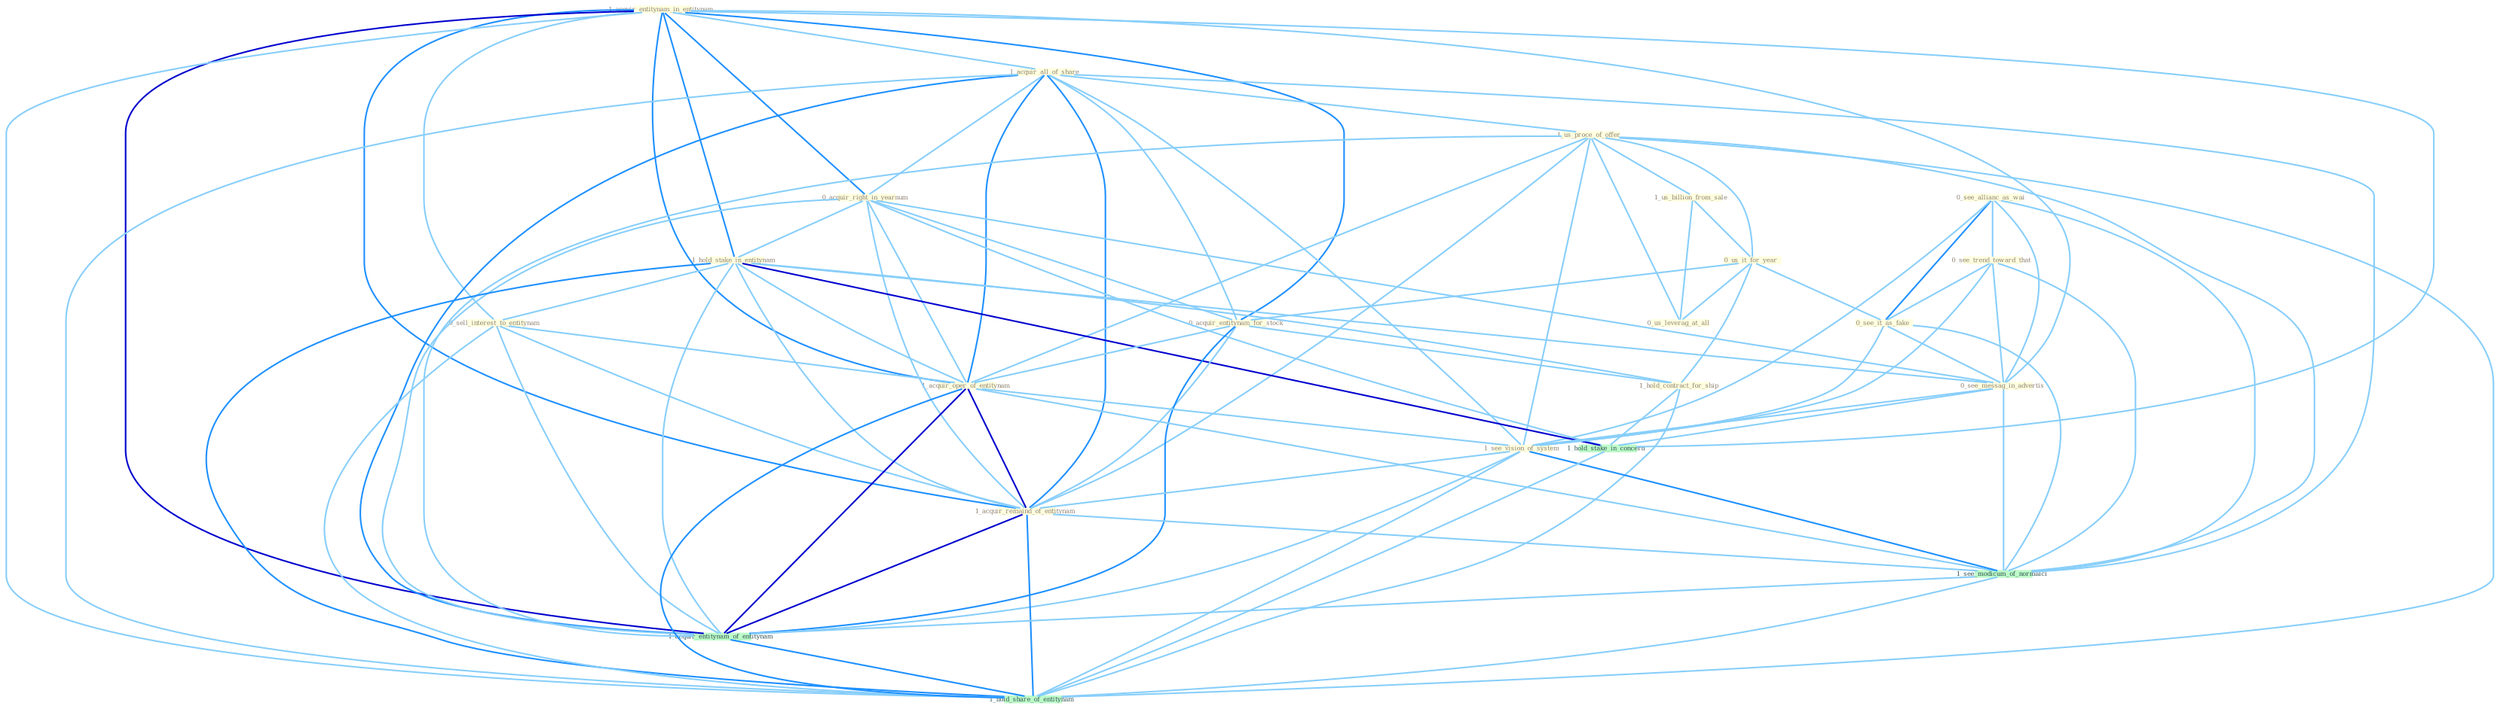 Graph G{ 
    node
    [shape=polygon,style=filled,width=.5,height=.06,color="#BDFCC9",fixedsize=true,fontsize=4,
    fontcolor="#2f4f4f"];
    {node
    [color="#ffffe0", fontcolor="#8b7d6b"] "1_acquir_entitynam_in_entitynam " "1_acquir_all_of_share " "0_see_allianc_as_wai " "1_us_proce_of_offer " "1_us_billion_from_sale " "0_us_it_for_year " "0_acquir_right_in_yearnum " "1_hold_stake_in_entitynam " "0_acquir_entitynam_for_stock " "0_sell_interest_to_entitynam " "1_hold_contract_for_ship " "0_see_trend_toward_that " "0_see_it_as_fake " "1_acquir_oper_of_entitynam " "0_see_messag_in_advertis " "1_see_vision_of_system " "0_us_leverag_at_all " "1_acquir_remaind_of_entitynam "}
{node [color="#fff0f5", fontcolor="#b22222"]}
edge [color="#B0E2FF"];

	"1_acquir_entitynam_in_entitynam " -- "1_acquir_all_of_share " [w="1", color="#87cefa" ];
	"1_acquir_entitynam_in_entitynam " -- "0_acquir_right_in_yearnum " [w="2", color="#1e90ff" , len=0.8];
	"1_acquir_entitynam_in_entitynam " -- "1_hold_stake_in_entitynam " [w="2", color="#1e90ff" , len=0.8];
	"1_acquir_entitynam_in_entitynam " -- "0_acquir_entitynam_for_stock " [w="2", color="#1e90ff" , len=0.8];
	"1_acquir_entitynam_in_entitynam " -- "0_sell_interest_to_entitynam " [w="1", color="#87cefa" ];
	"1_acquir_entitynam_in_entitynam " -- "1_acquir_oper_of_entitynam " [w="2", color="#1e90ff" , len=0.8];
	"1_acquir_entitynam_in_entitynam " -- "0_see_messag_in_advertis " [w="1", color="#87cefa" ];
	"1_acquir_entitynam_in_entitynam " -- "1_acquir_remaind_of_entitynam " [w="2", color="#1e90ff" , len=0.8];
	"1_acquir_entitynam_in_entitynam " -- "1_hold_stake_in_concern " [w="1", color="#87cefa" ];
	"1_acquir_entitynam_in_entitynam " -- "1_acquir_entitynam_of_entitynam " [w="3", color="#0000cd" , len=0.6];
	"1_acquir_entitynam_in_entitynam " -- "1_hold_share_of_entitynam " [w="1", color="#87cefa" ];
	"1_acquir_all_of_share " -- "1_us_proce_of_offer " [w="1", color="#87cefa" ];
	"1_acquir_all_of_share " -- "0_acquir_right_in_yearnum " [w="1", color="#87cefa" ];
	"1_acquir_all_of_share " -- "0_acquir_entitynam_for_stock " [w="1", color="#87cefa" ];
	"1_acquir_all_of_share " -- "1_acquir_oper_of_entitynam " [w="2", color="#1e90ff" , len=0.8];
	"1_acquir_all_of_share " -- "1_see_vision_of_system " [w="1", color="#87cefa" ];
	"1_acquir_all_of_share " -- "1_acquir_remaind_of_entitynam " [w="2", color="#1e90ff" , len=0.8];
	"1_acquir_all_of_share " -- "1_see_modicum_of_normalci " [w="1", color="#87cefa" ];
	"1_acquir_all_of_share " -- "1_acquir_entitynam_of_entitynam " [w="2", color="#1e90ff" , len=0.8];
	"1_acquir_all_of_share " -- "1_hold_share_of_entitynam " [w="1", color="#87cefa" ];
	"0_see_allianc_as_wai " -- "0_see_trend_toward_that " [w="1", color="#87cefa" ];
	"0_see_allianc_as_wai " -- "0_see_it_as_fake " [w="2", color="#1e90ff" , len=0.8];
	"0_see_allianc_as_wai " -- "0_see_messag_in_advertis " [w="1", color="#87cefa" ];
	"0_see_allianc_as_wai " -- "1_see_vision_of_system " [w="1", color="#87cefa" ];
	"0_see_allianc_as_wai " -- "1_see_modicum_of_normalci " [w="1", color="#87cefa" ];
	"1_us_proce_of_offer " -- "1_us_billion_from_sale " [w="1", color="#87cefa" ];
	"1_us_proce_of_offer " -- "0_us_it_for_year " [w="1", color="#87cefa" ];
	"1_us_proce_of_offer " -- "1_acquir_oper_of_entitynam " [w="1", color="#87cefa" ];
	"1_us_proce_of_offer " -- "1_see_vision_of_system " [w="1", color="#87cefa" ];
	"1_us_proce_of_offer " -- "0_us_leverag_at_all " [w="1", color="#87cefa" ];
	"1_us_proce_of_offer " -- "1_acquir_remaind_of_entitynam " [w="1", color="#87cefa" ];
	"1_us_proce_of_offer " -- "1_see_modicum_of_normalci " [w="1", color="#87cefa" ];
	"1_us_proce_of_offer " -- "1_acquir_entitynam_of_entitynam " [w="1", color="#87cefa" ];
	"1_us_proce_of_offer " -- "1_hold_share_of_entitynam " [w="1", color="#87cefa" ];
	"1_us_billion_from_sale " -- "0_us_it_for_year " [w="1", color="#87cefa" ];
	"1_us_billion_from_sale " -- "0_us_leverag_at_all " [w="1", color="#87cefa" ];
	"0_us_it_for_year " -- "0_acquir_entitynam_for_stock " [w="1", color="#87cefa" ];
	"0_us_it_for_year " -- "1_hold_contract_for_ship " [w="1", color="#87cefa" ];
	"0_us_it_for_year " -- "0_see_it_as_fake " [w="1", color="#87cefa" ];
	"0_us_it_for_year " -- "0_us_leverag_at_all " [w="1", color="#87cefa" ];
	"0_acquir_right_in_yearnum " -- "1_hold_stake_in_entitynam " [w="1", color="#87cefa" ];
	"0_acquir_right_in_yearnum " -- "0_acquir_entitynam_for_stock " [w="1", color="#87cefa" ];
	"0_acquir_right_in_yearnum " -- "1_acquir_oper_of_entitynam " [w="1", color="#87cefa" ];
	"0_acquir_right_in_yearnum " -- "0_see_messag_in_advertis " [w="1", color="#87cefa" ];
	"0_acquir_right_in_yearnum " -- "1_acquir_remaind_of_entitynam " [w="1", color="#87cefa" ];
	"0_acquir_right_in_yearnum " -- "1_hold_stake_in_concern " [w="1", color="#87cefa" ];
	"0_acquir_right_in_yearnum " -- "1_acquir_entitynam_of_entitynam " [w="1", color="#87cefa" ];
	"1_hold_stake_in_entitynam " -- "0_sell_interest_to_entitynam " [w="1", color="#87cefa" ];
	"1_hold_stake_in_entitynam " -- "1_hold_contract_for_ship " [w="1", color="#87cefa" ];
	"1_hold_stake_in_entitynam " -- "1_acquir_oper_of_entitynam " [w="1", color="#87cefa" ];
	"1_hold_stake_in_entitynam " -- "0_see_messag_in_advertis " [w="1", color="#87cefa" ];
	"1_hold_stake_in_entitynam " -- "1_acquir_remaind_of_entitynam " [w="1", color="#87cefa" ];
	"1_hold_stake_in_entitynam " -- "1_hold_stake_in_concern " [w="3", color="#0000cd" , len=0.6];
	"1_hold_stake_in_entitynam " -- "1_acquir_entitynam_of_entitynam " [w="1", color="#87cefa" ];
	"1_hold_stake_in_entitynam " -- "1_hold_share_of_entitynam " [w="2", color="#1e90ff" , len=0.8];
	"0_acquir_entitynam_for_stock " -- "1_hold_contract_for_ship " [w="1", color="#87cefa" ];
	"0_acquir_entitynam_for_stock " -- "1_acquir_oper_of_entitynam " [w="1", color="#87cefa" ];
	"0_acquir_entitynam_for_stock " -- "1_acquir_remaind_of_entitynam " [w="1", color="#87cefa" ];
	"0_acquir_entitynam_for_stock " -- "1_acquir_entitynam_of_entitynam " [w="2", color="#1e90ff" , len=0.8];
	"0_sell_interest_to_entitynam " -- "1_acquir_oper_of_entitynam " [w="1", color="#87cefa" ];
	"0_sell_interest_to_entitynam " -- "1_acquir_remaind_of_entitynam " [w="1", color="#87cefa" ];
	"0_sell_interest_to_entitynam " -- "1_acquir_entitynam_of_entitynam " [w="1", color="#87cefa" ];
	"0_sell_interest_to_entitynam " -- "1_hold_share_of_entitynam " [w="1", color="#87cefa" ];
	"1_hold_contract_for_ship " -- "1_hold_stake_in_concern " [w="1", color="#87cefa" ];
	"1_hold_contract_for_ship " -- "1_hold_share_of_entitynam " [w="1", color="#87cefa" ];
	"0_see_trend_toward_that " -- "0_see_it_as_fake " [w="1", color="#87cefa" ];
	"0_see_trend_toward_that " -- "0_see_messag_in_advertis " [w="1", color="#87cefa" ];
	"0_see_trend_toward_that " -- "1_see_vision_of_system " [w="1", color="#87cefa" ];
	"0_see_trend_toward_that " -- "1_see_modicum_of_normalci " [w="1", color="#87cefa" ];
	"0_see_it_as_fake " -- "0_see_messag_in_advertis " [w="1", color="#87cefa" ];
	"0_see_it_as_fake " -- "1_see_vision_of_system " [w="1", color="#87cefa" ];
	"0_see_it_as_fake " -- "1_see_modicum_of_normalci " [w="1", color="#87cefa" ];
	"1_acquir_oper_of_entitynam " -- "1_see_vision_of_system " [w="1", color="#87cefa" ];
	"1_acquir_oper_of_entitynam " -- "1_acquir_remaind_of_entitynam " [w="3", color="#0000cd" , len=0.6];
	"1_acquir_oper_of_entitynam " -- "1_see_modicum_of_normalci " [w="1", color="#87cefa" ];
	"1_acquir_oper_of_entitynam " -- "1_acquir_entitynam_of_entitynam " [w="3", color="#0000cd" , len=0.6];
	"1_acquir_oper_of_entitynam " -- "1_hold_share_of_entitynam " [w="2", color="#1e90ff" , len=0.8];
	"0_see_messag_in_advertis " -- "1_see_vision_of_system " [w="1", color="#87cefa" ];
	"0_see_messag_in_advertis " -- "1_hold_stake_in_concern " [w="1", color="#87cefa" ];
	"0_see_messag_in_advertis " -- "1_see_modicum_of_normalci " [w="1", color="#87cefa" ];
	"1_see_vision_of_system " -- "1_acquir_remaind_of_entitynam " [w="1", color="#87cefa" ];
	"1_see_vision_of_system " -- "1_see_modicum_of_normalci " [w="2", color="#1e90ff" , len=0.8];
	"1_see_vision_of_system " -- "1_acquir_entitynam_of_entitynam " [w="1", color="#87cefa" ];
	"1_see_vision_of_system " -- "1_hold_share_of_entitynam " [w="1", color="#87cefa" ];
	"1_acquir_remaind_of_entitynam " -- "1_see_modicum_of_normalci " [w="1", color="#87cefa" ];
	"1_acquir_remaind_of_entitynam " -- "1_acquir_entitynam_of_entitynam " [w="3", color="#0000cd" , len=0.6];
	"1_acquir_remaind_of_entitynam " -- "1_hold_share_of_entitynam " [w="2", color="#1e90ff" , len=0.8];
	"1_hold_stake_in_concern " -- "1_hold_share_of_entitynam " [w="1", color="#87cefa" ];
	"1_see_modicum_of_normalci " -- "1_acquir_entitynam_of_entitynam " [w="1", color="#87cefa" ];
	"1_see_modicum_of_normalci " -- "1_hold_share_of_entitynam " [w="1", color="#87cefa" ];
	"1_acquir_entitynam_of_entitynam " -- "1_hold_share_of_entitynam " [w="2", color="#1e90ff" , len=0.8];
}